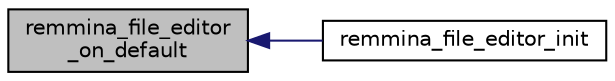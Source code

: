 digraph "remmina_file_editor_on_default"
{
  edge [fontname="Helvetica",fontsize="10",labelfontname="Helvetica",labelfontsize="10"];
  node [fontname="Helvetica",fontsize="10",shape=record];
  rankdir="LR";
  Node2721 [label="remmina_file_editor\l_on_default",height=0.2,width=0.4,color="black", fillcolor="grey75", style="filled", fontcolor="black"];
  Node2721 -> Node2722 [dir="back",color="midnightblue",fontsize="10",style="solid",fontname="Helvetica"];
  Node2722 [label="remmina_file_editor_init",height=0.2,width=0.4,color="black", fillcolor="white", style="filled",URL="$remmina__file__editor_8c.html#a9afd8d41c66f547320930eb331f3124d"];
}
